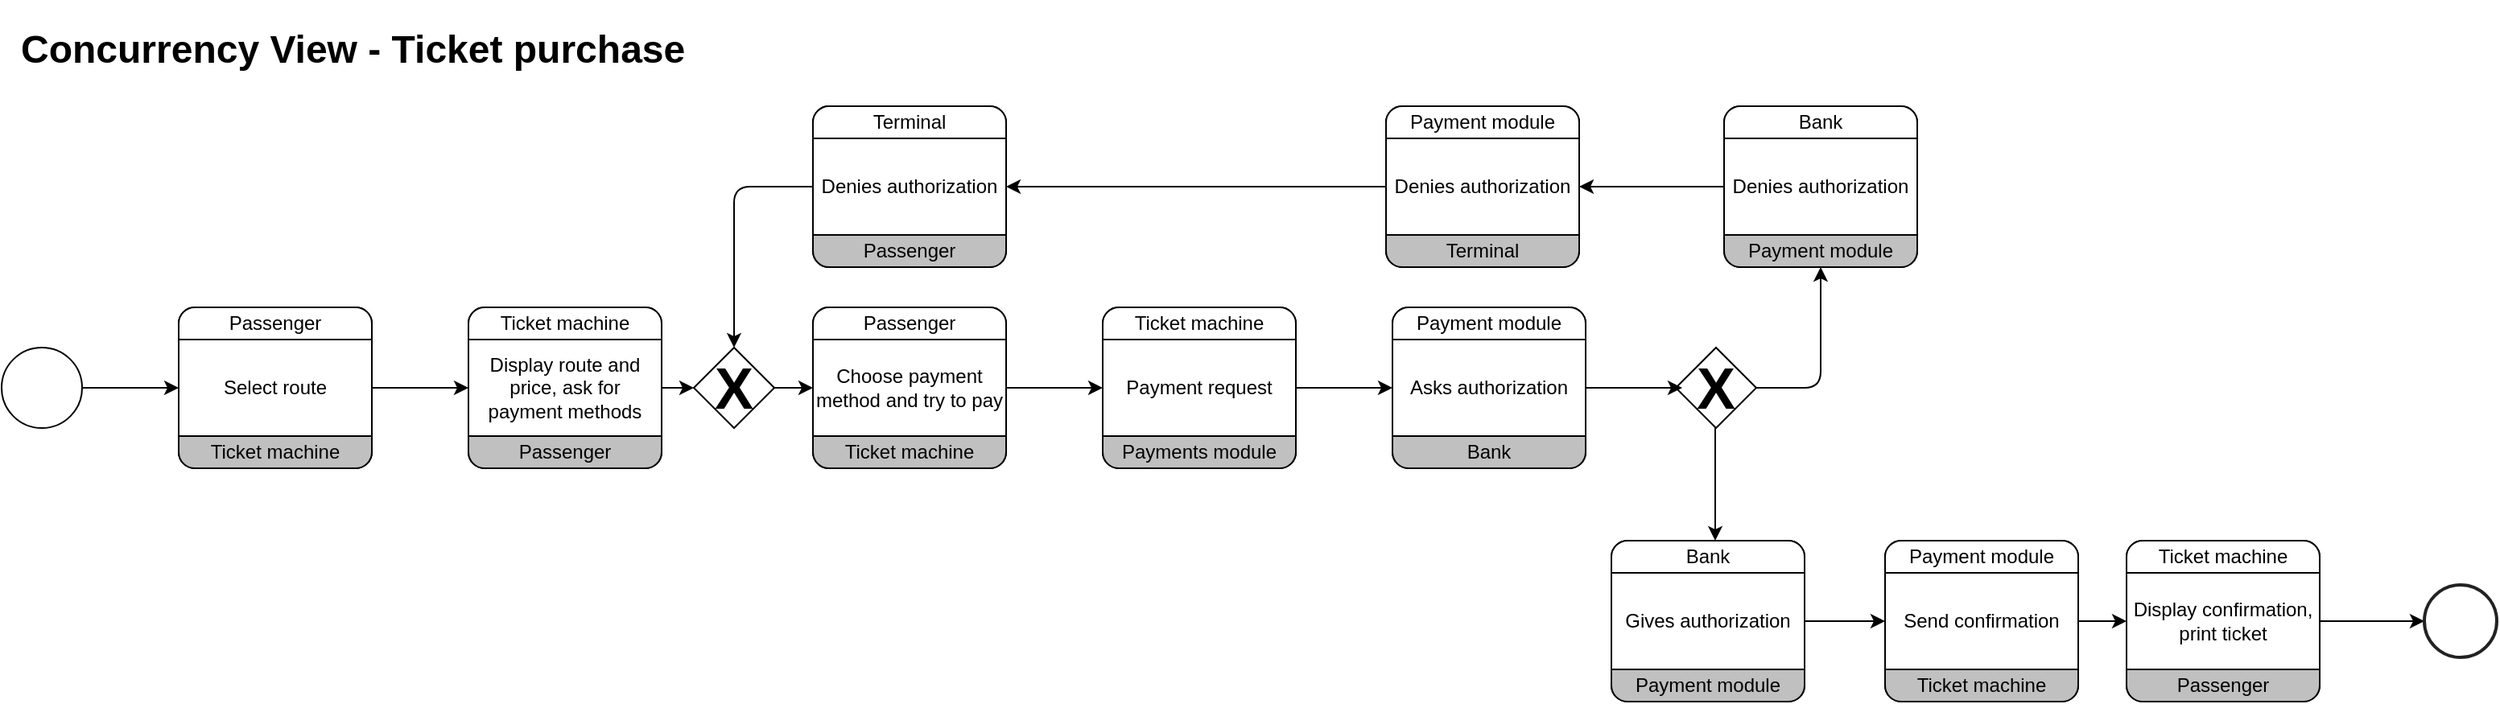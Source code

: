 <mxfile>
    <diagram id="ZQF833xw1EoGUe7-4v3m" name="Page-1">
        <mxGraphModel dx="1774" dy="801" grid="1" gridSize="10" guides="1" tooltips="1" connect="1" arrows="1" fold="1" page="1" pageScale="1" pageWidth="850" pageHeight="1100" math="0" shadow="0">
            <root>
                <mxCell id="0"/>
                <mxCell id="1" parent="0"/>
                <mxCell id="106" style="edgeStyle=none;html=1;exitX=1;exitY=0.5;exitDx=0;exitDy=0;entryX=0;entryY=0.5;entryDx=0;entryDy=0;fontSize=36;" parent="1" source="94" target="102" edge="1">
                    <mxGeometry relative="1" as="geometry"/>
                </mxCell>
                <mxCell id="94" value="" style="rounded=1;whiteSpace=wrap;html=1;container=1;collapsible=0;absoluteArcSize=1;arcSize=20;childLayout=stackLayout;horizontal=1;horizontalStack=0;resizeParent=1;resizeParentMax=0;resizeLast=0;" parent="1" vertex="1">
                    <mxGeometry x="130" y="195" width="120" height="100" as="geometry"/>
                </mxCell>
                <mxCell id="95" value="Passenger" style="whiteSpace=wrap;connectable=0;html=1;shape=mxgraph.basic.rect;size=10;rectStyle=rounded;bottomRightStyle=square;bottomLeftStyle=square;part=1;" parent="94" vertex="1">
                    <mxGeometry width="120" height="20" as="geometry"/>
                </mxCell>
                <mxCell id="96" value="Select route" style="shape=mxgraph.bpmn.task;part=1;taskMarker=abstract;connectable=0;whiteSpace=wrap;html=1;" parent="94" vertex="1">
                    <mxGeometry y="20" width="120" height="60" as="geometry"/>
                </mxCell>
                <mxCell id="97" value="Ticket machine" style="whiteSpace=wrap;connectable=0;html=1;shape=mxgraph.basic.rect;size=10;rectStyle=rounded;topRightStyle=square;topLeftStyle=square;fillColor=#C0C0C0;part=1;" parent="94" vertex="1">
                    <mxGeometry y="80" width="120" height="20" as="geometry"/>
                </mxCell>
                <mxCell id="127" style="edgeStyle=orthogonalEdgeStyle;html=1;exitX=1;exitY=0.5;exitDx=0;exitDy=0;entryX=0.5;entryY=1;entryDx=0;entryDy=0;fontSize=36;" parent="1" source="98" target="123" edge="1">
                    <mxGeometry relative="1" as="geometry"/>
                </mxCell>
                <mxCell id="132" style="edgeStyle=orthogonalEdgeStyle;html=1;exitX=0.5;exitY=1;exitDx=0;exitDy=0;fontSize=36;" parent="1" edge="1">
                    <mxGeometry relative="1" as="geometry">
                        <mxPoint x="1084.5" y="270" as="sourcePoint"/>
                        <mxPoint x="1084.5" y="340" as="targetPoint"/>
                        <Array as="points">
                            <mxPoint x="1084.5" y="300"/>
                            <mxPoint x="1084.5" y="300"/>
                        </Array>
                    </mxGeometry>
                </mxCell>
                <mxCell id="98" value="&lt;font style=&quot;font-size: 36px;&quot;&gt;&lt;b style=&quot;&quot;&gt;X&lt;/b&gt;&lt;/font&gt;" style="rhombus;whiteSpace=wrap;html=1;" parent="1" vertex="1">
                    <mxGeometry x="1060" y="220" width="50" height="50" as="geometry"/>
                </mxCell>
                <mxCell id="100" style="edgeStyle=none;html=1;exitX=1;exitY=0.5;exitDx=0;exitDy=0;entryX=0;entryY=0.5;entryDx=0;entryDy=0;fontSize=36;" parent="1" source="99" target="94" edge="1">
                    <mxGeometry relative="1" as="geometry"/>
                </mxCell>
                <mxCell id="99" value="" style="ellipse;whiteSpace=wrap;html=1;aspect=fixed;fontSize=36;" parent="1" vertex="1">
                    <mxGeometry x="20" y="220" width="50" height="50" as="geometry"/>
                </mxCell>
                <mxCell id="508" style="edgeStyle=none;html=1;exitX=1;exitY=0.5;exitDx=0;exitDy=0;entryX=0;entryY=0.5;entryDx=0;entryDy=0;" edge="1" parent="1" source="102" target="160">
                    <mxGeometry relative="1" as="geometry"/>
                </mxCell>
                <mxCell id="102" value="" style="rounded=1;whiteSpace=wrap;html=1;container=1;collapsible=0;absoluteArcSize=1;arcSize=20;childLayout=stackLayout;horizontal=1;horizontalStack=0;resizeParent=1;resizeParentMax=0;resizeLast=0;" parent="1" vertex="1">
                    <mxGeometry x="310" y="195" width="120" height="100" as="geometry"/>
                </mxCell>
                <mxCell id="103" value="Ticket machine" style="whiteSpace=wrap;connectable=0;html=1;shape=mxgraph.basic.rect;size=10;rectStyle=rounded;bottomRightStyle=square;bottomLeftStyle=square;part=1;" parent="102" vertex="1">
                    <mxGeometry width="120" height="20" as="geometry"/>
                </mxCell>
                <mxCell id="104" value="Display route and price, ask for payment methods" style="shape=mxgraph.bpmn.task;part=1;taskMarker=abstract;connectable=0;whiteSpace=wrap;html=1;" parent="102" vertex="1">
                    <mxGeometry y="20" width="120" height="60" as="geometry"/>
                </mxCell>
                <mxCell id="105" value="Passenger" style="whiteSpace=wrap;connectable=0;html=1;shape=mxgraph.basic.rect;size=10;rectStyle=rounded;topRightStyle=square;topLeftStyle=square;fillColor=#C0C0C0;part=1;" parent="102" vertex="1">
                    <mxGeometry y="80" width="120" height="20" as="geometry"/>
                </mxCell>
                <mxCell id="107" value="" style="rounded=1;whiteSpace=wrap;html=1;container=1;collapsible=0;absoluteArcSize=1;arcSize=20;childLayout=stackLayout;horizontal=1;horizontalStack=0;resizeParent=1;resizeParentMax=0;resizeLast=0;" parent="1" vertex="1">
                    <mxGeometry x="524" y="195" width="120" height="100" as="geometry"/>
                </mxCell>
                <mxCell id="108" value="Passenger" style="whiteSpace=wrap;connectable=0;html=1;shape=mxgraph.basic.rect;size=10;rectStyle=rounded;bottomRightStyle=square;bottomLeftStyle=square;part=1;" parent="107" vertex="1">
                    <mxGeometry width="120" height="20" as="geometry"/>
                </mxCell>
                <mxCell id="109" value="Choose payment method and try to pay" style="shape=mxgraph.bpmn.task;part=1;taskMarker=abstract;connectable=0;whiteSpace=wrap;html=1;" parent="107" vertex="1">
                    <mxGeometry y="20" width="120" height="60" as="geometry"/>
                </mxCell>
                <mxCell id="110" value="Ticket machine" style="whiteSpace=wrap;connectable=0;html=1;shape=mxgraph.basic.rect;size=10;rectStyle=rounded;topRightStyle=square;topLeftStyle=square;fillColor=#C0C0C0;part=1;" parent="107" vertex="1">
                    <mxGeometry y="80" width="120" height="20" as="geometry"/>
                </mxCell>
                <mxCell id="112" style="edgeStyle=none;html=1;exitX=1;exitY=0.5;exitDx=0;exitDy=0;fontSize=36;" parent="1" source="107" edge="1">
                    <mxGeometry relative="1" as="geometry">
                        <mxPoint x="664" y="245" as="sourcePoint"/>
                        <mxPoint x="704" y="245" as="targetPoint"/>
                    </mxGeometry>
                </mxCell>
                <mxCell id="121" style="edgeStyle=none;html=1;exitX=1;exitY=0.5;exitDx=0;exitDy=0;fontSize=36;" parent="1" source="113" edge="1">
                    <mxGeometry relative="1" as="geometry">
                        <mxPoint x="884" y="245" as="targetPoint"/>
                    </mxGeometry>
                </mxCell>
                <mxCell id="113" value="" style="rounded=1;whiteSpace=wrap;html=1;container=1;collapsible=0;absoluteArcSize=1;arcSize=20;childLayout=stackLayout;horizontal=1;horizontalStack=0;resizeParent=1;resizeParentMax=0;resizeLast=0;" parent="1" vertex="1">
                    <mxGeometry x="704" y="195" width="120" height="100" as="geometry"/>
                </mxCell>
                <mxCell id="114" value="Ticket machine" style="whiteSpace=wrap;connectable=0;html=1;shape=mxgraph.basic.rect;size=10;rectStyle=rounded;bottomRightStyle=square;bottomLeftStyle=square;part=1;" parent="113" vertex="1">
                    <mxGeometry width="120" height="20" as="geometry"/>
                </mxCell>
                <mxCell id="115" value="Payment request" style="shape=mxgraph.bpmn.task;part=1;taskMarker=abstract;connectable=0;whiteSpace=wrap;html=1;" parent="113" vertex="1">
                    <mxGeometry y="20" width="120" height="60" as="geometry"/>
                </mxCell>
                <mxCell id="116" value="Payments module" style="whiteSpace=wrap;connectable=0;html=1;shape=mxgraph.basic.rect;size=10;rectStyle=rounded;topRightStyle=square;topLeftStyle=square;fillColor=#C0C0C0;part=1;" parent="113" vertex="1">
                    <mxGeometry y="80" width="120" height="20" as="geometry"/>
                </mxCell>
                <mxCell id="122" style="edgeStyle=none;html=1;exitX=1;exitY=0.5;exitDx=0;exitDy=0;entryX=0;entryY=0.5;entryDx=0;entryDy=0;fontSize=36;" parent="1" source="117" edge="1">
                    <mxGeometry relative="1" as="geometry">
                        <mxPoint x="1064" y="245" as="targetPoint"/>
                    </mxGeometry>
                </mxCell>
                <mxCell id="117" value="" style="rounded=1;whiteSpace=wrap;html=1;container=1;collapsible=0;absoluteArcSize=1;arcSize=20;childLayout=stackLayout;horizontal=1;horizontalStack=0;resizeParent=1;resizeParentMax=0;resizeLast=0;" parent="1" vertex="1">
                    <mxGeometry x="884" y="195" width="120" height="100" as="geometry"/>
                </mxCell>
                <mxCell id="118" value="Payment module" style="whiteSpace=wrap;connectable=0;html=1;shape=mxgraph.basic.rect;size=10;rectStyle=rounded;bottomRightStyle=square;bottomLeftStyle=square;part=1;" parent="117" vertex="1">
                    <mxGeometry width="120" height="20" as="geometry"/>
                </mxCell>
                <mxCell id="119" value="Asks authorization" style="shape=mxgraph.bpmn.task;part=1;taskMarker=abstract;connectable=0;whiteSpace=wrap;html=1;" parent="117" vertex="1">
                    <mxGeometry y="20" width="120" height="60" as="geometry"/>
                </mxCell>
                <mxCell id="120" value="Bank" style="whiteSpace=wrap;connectable=0;html=1;shape=mxgraph.basic.rect;size=10;rectStyle=rounded;topRightStyle=square;topLeftStyle=square;fillColor=#C0C0C0;part=1;" parent="117" vertex="1">
                    <mxGeometry y="80" width="120" height="20" as="geometry"/>
                </mxCell>
                <mxCell id="170" style="edgeStyle=orthogonalEdgeStyle;html=1;exitX=0;exitY=0.5;exitDx=0;exitDy=0;entryX=1;entryY=0.5;entryDx=0;entryDy=0;fontSize=36;" parent="1" source="123" target="161" edge="1">
                    <mxGeometry relative="1" as="geometry"/>
                </mxCell>
                <mxCell id="123" value="" style="rounded=1;whiteSpace=wrap;html=1;container=1;collapsible=0;absoluteArcSize=1;arcSize=20;childLayout=stackLayout;horizontal=1;horizontalStack=0;resizeParent=1;resizeParentMax=0;resizeLast=0;" parent="1" vertex="1">
                    <mxGeometry x="1090" y="70" width="120" height="100" as="geometry"/>
                </mxCell>
                <mxCell id="124" value="Bank" style="whiteSpace=wrap;connectable=0;html=1;shape=mxgraph.basic.rect;size=10;rectStyle=rounded;bottomRightStyle=square;bottomLeftStyle=square;part=1;" parent="123" vertex="1">
                    <mxGeometry width="120" height="20" as="geometry"/>
                </mxCell>
                <mxCell id="125" value="Denies authorization" style="shape=mxgraph.bpmn.task;part=1;taskMarker=abstract;connectable=0;whiteSpace=wrap;html=1;" parent="123" vertex="1">
                    <mxGeometry y="20" width="120" height="60" as="geometry"/>
                </mxCell>
                <mxCell id="126" value="Payment module" style="whiteSpace=wrap;connectable=0;html=1;shape=mxgraph.basic.rect;size=10;rectStyle=rounded;topRightStyle=square;topLeftStyle=square;fillColor=#C0C0C0;part=1;" parent="123" vertex="1">
                    <mxGeometry y="80" width="120" height="20" as="geometry"/>
                </mxCell>
                <mxCell id="149" style="edgeStyle=orthogonalEdgeStyle;html=1;exitX=1;exitY=0.5;exitDx=0;exitDy=0;entryX=0;entryY=0.5;entryDx=0;entryDy=0;fontSize=36;" parent="1" source="128" target="141" edge="1">
                    <mxGeometry relative="1" as="geometry">
                        <mxPoint x="1195" y="390" as="targetPoint"/>
                    </mxGeometry>
                </mxCell>
                <mxCell id="128" value="" style="rounded=1;whiteSpace=wrap;html=1;container=1;collapsible=0;absoluteArcSize=1;arcSize=20;childLayout=stackLayout;horizontal=1;horizontalStack=0;resizeParent=1;resizeParentMax=0;resizeLast=0;" parent="1" vertex="1">
                    <mxGeometry x="1020" y="340" width="120" height="100" as="geometry"/>
                </mxCell>
                <mxCell id="129" value="Bank" style="whiteSpace=wrap;connectable=0;html=1;shape=mxgraph.basic.rect;size=10;rectStyle=rounded;bottomRightStyle=square;bottomLeftStyle=square;part=1;" parent="128" vertex="1">
                    <mxGeometry width="120" height="20" as="geometry"/>
                </mxCell>
                <mxCell id="130" value="Gives authorization" style="shape=mxgraph.bpmn.task;part=1;taskMarker=abstract;connectable=0;whiteSpace=wrap;html=1;" parent="128" vertex="1">
                    <mxGeometry y="20" width="120" height="60" as="geometry"/>
                </mxCell>
                <mxCell id="131" value="Payment module" style="whiteSpace=wrap;connectable=0;html=1;shape=mxgraph.basic.rect;size=10;rectStyle=rounded;topRightStyle=square;topLeftStyle=square;fillColor=#C0C0C0;part=1;" parent="128" vertex="1">
                    <mxGeometry y="80" width="120" height="20" as="geometry"/>
                </mxCell>
                <mxCell id="152" style="edgeStyle=orthogonalEdgeStyle;html=1;exitX=1;exitY=0.5;exitDx=0;exitDy=0;entryX=0;entryY=0.5;entryDx=0;entryDy=0;fontSize=36;" parent="1" source="141" target="145" edge="1">
                    <mxGeometry relative="1" as="geometry"/>
                </mxCell>
                <mxCell id="141" value="" style="rounded=1;whiteSpace=wrap;html=1;container=1;collapsible=0;absoluteArcSize=1;arcSize=20;childLayout=stackLayout;horizontal=1;horizontalStack=0;resizeParent=1;resizeParentMax=0;resizeLast=0;" parent="1" vertex="1">
                    <mxGeometry x="1190" y="340" width="120" height="100" as="geometry"/>
                </mxCell>
                <mxCell id="142" value="Payment module" style="whiteSpace=wrap;connectable=0;html=1;shape=mxgraph.basic.rect;size=10;rectStyle=rounded;bottomRightStyle=square;bottomLeftStyle=square;part=1;" parent="141" vertex="1">
                    <mxGeometry width="120" height="20" as="geometry"/>
                </mxCell>
                <mxCell id="143" value="Send confirmation" style="shape=mxgraph.bpmn.task;part=1;taskMarker=abstract;connectable=0;whiteSpace=wrap;html=1;" parent="141" vertex="1">
                    <mxGeometry y="20" width="120" height="60" as="geometry"/>
                </mxCell>
                <mxCell id="144" value="Ticket machine" style="whiteSpace=wrap;connectable=0;html=1;shape=mxgraph.basic.rect;size=10;rectStyle=rounded;topRightStyle=square;topLeftStyle=square;fillColor=#C0C0C0;part=1;" parent="141" vertex="1">
                    <mxGeometry y="80" width="120" height="20" as="geometry"/>
                </mxCell>
                <mxCell id="153" style="edgeStyle=orthogonalEdgeStyle;html=1;exitX=1;exitY=0.5;exitDx=0;exitDy=0;fontSize=36;entryX=0;entryY=0.5;entryDx=0;entryDy=0;entryPerimeter=0;" parent="1" source="145" target="158" edge="1">
                    <mxGeometry relative="1" as="geometry">
                        <mxPoint x="1495" y="390" as="targetPoint"/>
                    </mxGeometry>
                </mxCell>
                <mxCell id="145" value="" style="rounded=1;whiteSpace=wrap;html=1;container=1;collapsible=0;absoluteArcSize=1;arcSize=20;childLayout=stackLayout;horizontal=1;horizontalStack=0;resizeParent=1;resizeParentMax=0;resizeLast=0;" parent="1" vertex="1">
                    <mxGeometry x="1340" y="340" width="120" height="100" as="geometry"/>
                </mxCell>
                <mxCell id="146" value="Ticket machine" style="whiteSpace=wrap;connectable=0;html=1;shape=mxgraph.basic.rect;size=10;rectStyle=rounded;bottomRightStyle=square;bottomLeftStyle=square;part=1;" parent="145" vertex="1">
                    <mxGeometry width="120" height="20" as="geometry"/>
                </mxCell>
                <mxCell id="147" value="Display confirmation, print ticket" style="shape=mxgraph.bpmn.task;part=1;taskMarker=abstract;connectable=0;whiteSpace=wrap;html=1;" parent="145" vertex="1">
                    <mxGeometry y="20" width="120" height="60" as="geometry"/>
                </mxCell>
                <mxCell id="148" value="Passenger" style="whiteSpace=wrap;connectable=0;html=1;shape=mxgraph.basic.rect;size=10;rectStyle=rounded;topRightStyle=square;topLeftStyle=square;fillColor=#C0C0C0;part=1;" parent="145" vertex="1">
                    <mxGeometry y="80" width="120" height="20" as="geometry"/>
                </mxCell>
                <mxCell id="158" value="" style="html=1;verticalLabelPosition=bottom;labelBackgroundColor=#ffffff;verticalAlign=top;shadow=0;dashed=0;strokeWidth=2;shape=mxgraph.ios7.misc.circle;strokeColor=#222222;fillColor=none;fontSize=36;" parent="1" vertex="1">
                    <mxGeometry x="1525" y="367.5" width="45" height="45" as="geometry"/>
                </mxCell>
                <mxCell id="509" style="edgeStyle=none;html=1;exitX=1;exitY=0.5;exitDx=0;exitDy=0;entryX=0;entryY=0.5;entryDx=0;entryDy=0;" edge="1" parent="1" source="160" target="107">
                    <mxGeometry relative="1" as="geometry"/>
                </mxCell>
                <mxCell id="160" value="&lt;font style=&quot;font-size: 36px;&quot;&gt;&lt;b style=&quot;&quot;&gt;X&lt;/b&gt;&lt;/font&gt;" style="rhombus;whiteSpace=wrap;html=1;" parent="1" vertex="1">
                    <mxGeometry x="450" y="220" width="50" height="50" as="geometry"/>
                </mxCell>
                <mxCell id="169" style="edgeStyle=orthogonalEdgeStyle;html=1;exitX=0;exitY=0.5;exitDx=0;exitDy=0;entryX=1;entryY=0.5;entryDx=0;entryDy=0;fontSize=36;" parent="1" source="161" target="165" edge="1">
                    <mxGeometry relative="1" as="geometry"/>
                </mxCell>
                <mxCell id="161" value="" style="rounded=1;whiteSpace=wrap;html=1;container=1;collapsible=0;absoluteArcSize=1;arcSize=20;childLayout=stackLayout;horizontal=1;horizontalStack=0;resizeParent=1;resizeParentMax=0;resizeLast=0;" parent="1" vertex="1">
                    <mxGeometry x="880" y="70" width="120" height="100" as="geometry"/>
                </mxCell>
                <mxCell id="162" value="Payment module" style="whiteSpace=wrap;connectable=0;html=1;shape=mxgraph.basic.rect;size=10;rectStyle=rounded;bottomRightStyle=square;bottomLeftStyle=square;part=1;" parent="161" vertex="1">
                    <mxGeometry width="120" height="20" as="geometry"/>
                </mxCell>
                <mxCell id="163" value="Denies authorization" style="shape=mxgraph.bpmn.task;part=1;taskMarker=abstract;connectable=0;whiteSpace=wrap;html=1;" parent="161" vertex="1">
                    <mxGeometry y="20" width="120" height="60" as="geometry"/>
                </mxCell>
                <mxCell id="164" value="Terminal" style="whiteSpace=wrap;connectable=0;html=1;shape=mxgraph.basic.rect;size=10;rectStyle=rounded;topRightStyle=square;topLeftStyle=square;fillColor=#C0C0C0;part=1;" parent="161" vertex="1">
                    <mxGeometry y="80" width="120" height="20" as="geometry"/>
                </mxCell>
                <mxCell id="171" style="edgeStyle=orthogonalEdgeStyle;html=1;exitX=0;exitY=0.5;exitDx=0;exitDy=0;entryX=0.5;entryY=0;entryDx=0;entryDy=0;fontSize=36;" parent="1" source="165" target="160" edge="1">
                    <mxGeometry relative="1" as="geometry"/>
                </mxCell>
                <mxCell id="165" value="" style="rounded=1;whiteSpace=wrap;html=1;container=1;collapsible=0;absoluteArcSize=1;arcSize=20;childLayout=stackLayout;horizontal=1;horizontalStack=0;resizeParent=1;resizeParentMax=0;resizeLast=0;" parent="1" vertex="1">
                    <mxGeometry x="524" y="70" width="120" height="100" as="geometry"/>
                </mxCell>
                <mxCell id="166" value="Terminal" style="whiteSpace=wrap;connectable=0;html=1;shape=mxgraph.basic.rect;size=10;rectStyle=rounded;bottomRightStyle=square;bottomLeftStyle=square;part=1;" parent="165" vertex="1">
                    <mxGeometry width="120" height="20" as="geometry"/>
                </mxCell>
                <mxCell id="167" value="Denies authorization" style="shape=mxgraph.bpmn.task;part=1;taskMarker=abstract;connectable=0;whiteSpace=wrap;html=1;" parent="165" vertex="1">
                    <mxGeometry y="20" width="120" height="60" as="geometry"/>
                </mxCell>
                <mxCell id="168" value="Passenger" style="whiteSpace=wrap;connectable=0;html=1;shape=mxgraph.basic.rect;size=10;rectStyle=rounded;topRightStyle=square;topLeftStyle=square;fillColor=#C0C0C0;part=1;" parent="165" vertex="1">
                    <mxGeometry y="80" width="120" height="20" as="geometry"/>
                </mxCell>
                <mxCell id="507" value="&lt;h1&gt;Concurrency View - Ticket purchase&lt;/h1&gt;" style="text;strokeColor=none;align=left;fillColor=none;html=1;verticalAlign=middle;whiteSpace=wrap;rounded=0;" parent="1" vertex="1">
                    <mxGeometry x="30" y="20" width="670" height="30" as="geometry"/>
                </mxCell>
            </root>
        </mxGraphModel>
    </diagram>
</mxfile>